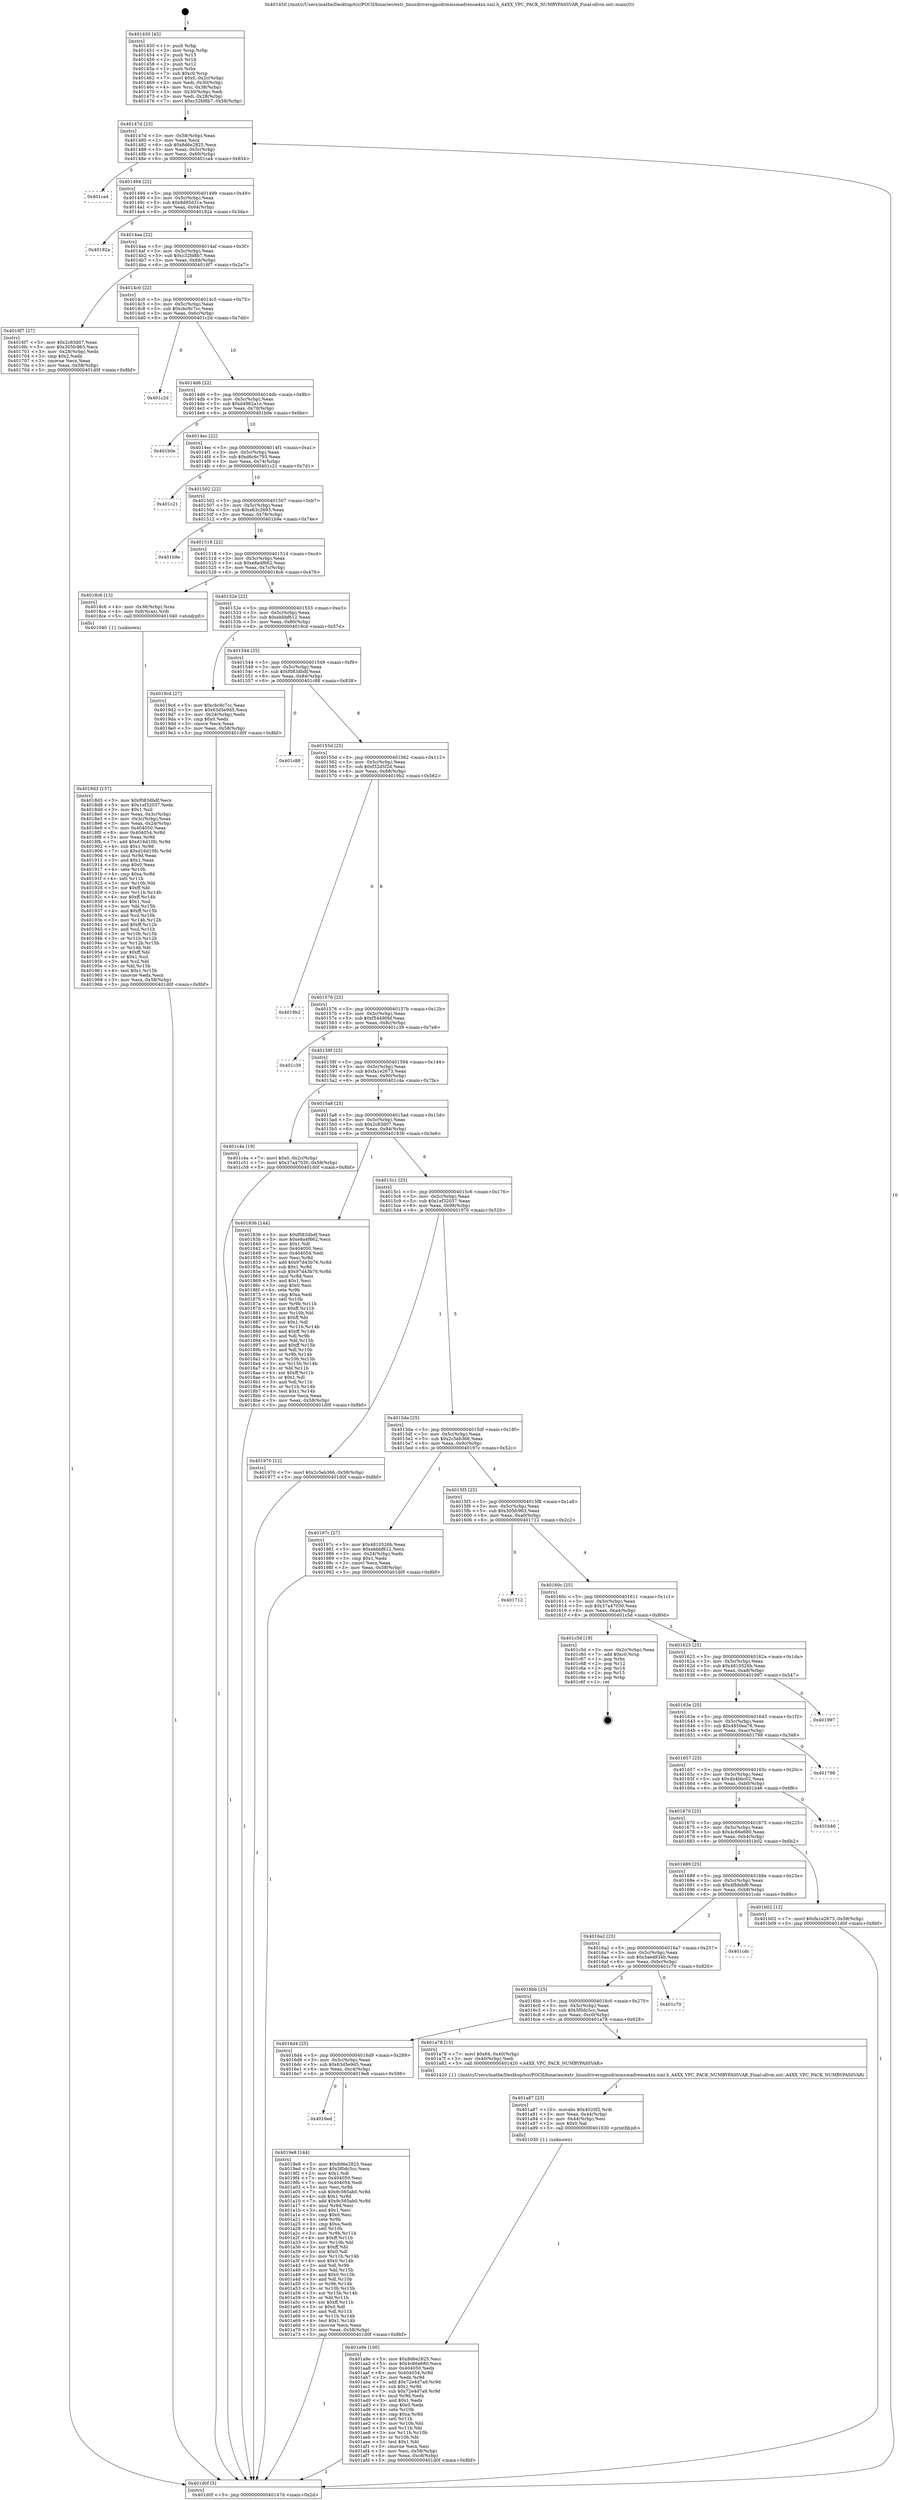 digraph "0x401450" {
  label = "0x401450 (/mnt/c/Users/mathe/Desktop/tcc/POCII/binaries/extr_linuxdriversgpudrmmsmadrenoa4xx.xml.h_A4XX_VPC_PACK_NUMBYPASSVAR_Final-ollvm.out::main(0))"
  labelloc = "t"
  node[shape=record]

  Entry [label="",width=0.3,height=0.3,shape=circle,fillcolor=black,style=filled]
  "0x40147d" [label="{
     0x40147d [23]\l
     | [instrs]\l
     &nbsp;&nbsp;0x40147d \<+3\>: mov -0x58(%rbp),%eax\l
     &nbsp;&nbsp;0x401480 \<+2\>: mov %eax,%ecx\l
     &nbsp;&nbsp;0x401482 \<+6\>: sub $0x8d6e2825,%ecx\l
     &nbsp;&nbsp;0x401488 \<+3\>: mov %eax,-0x5c(%rbp)\l
     &nbsp;&nbsp;0x40148b \<+3\>: mov %ecx,-0x60(%rbp)\l
     &nbsp;&nbsp;0x40148e \<+6\>: je 0000000000401ca4 \<main+0x854\>\l
  }"]
  "0x401ca4" [label="{
     0x401ca4\l
  }", style=dashed]
  "0x401494" [label="{
     0x401494 [22]\l
     | [instrs]\l
     &nbsp;&nbsp;0x401494 \<+5\>: jmp 0000000000401499 \<main+0x49\>\l
     &nbsp;&nbsp;0x401499 \<+3\>: mov -0x5c(%rbp),%eax\l
     &nbsp;&nbsp;0x40149c \<+5\>: sub $0x8d95d31a,%eax\l
     &nbsp;&nbsp;0x4014a1 \<+3\>: mov %eax,-0x64(%rbp)\l
     &nbsp;&nbsp;0x4014a4 \<+6\>: je 000000000040182a \<main+0x3da\>\l
  }"]
  Exit [label="",width=0.3,height=0.3,shape=circle,fillcolor=black,style=filled,peripheries=2]
  "0x40182a" [label="{
     0x40182a\l
  }", style=dashed]
  "0x4014aa" [label="{
     0x4014aa [22]\l
     | [instrs]\l
     &nbsp;&nbsp;0x4014aa \<+5\>: jmp 00000000004014af \<main+0x5f\>\l
     &nbsp;&nbsp;0x4014af \<+3\>: mov -0x5c(%rbp),%eax\l
     &nbsp;&nbsp;0x4014b2 \<+5\>: sub $0xc32fd8b7,%eax\l
     &nbsp;&nbsp;0x4014b7 \<+3\>: mov %eax,-0x68(%rbp)\l
     &nbsp;&nbsp;0x4014ba \<+6\>: je 00000000004016f7 \<main+0x2a7\>\l
  }"]
  "0x401a9e" [label="{
     0x401a9e [100]\l
     | [instrs]\l
     &nbsp;&nbsp;0x401a9e \<+5\>: mov $0x8d6e2825,%esi\l
     &nbsp;&nbsp;0x401aa3 \<+5\>: mov $0x4c66e680,%ecx\l
     &nbsp;&nbsp;0x401aa8 \<+7\>: mov 0x404050,%edx\l
     &nbsp;&nbsp;0x401aaf \<+8\>: mov 0x404054,%r8d\l
     &nbsp;&nbsp;0x401ab7 \<+3\>: mov %edx,%r9d\l
     &nbsp;&nbsp;0x401aba \<+7\>: add $0x72e4d7a9,%r9d\l
     &nbsp;&nbsp;0x401ac1 \<+4\>: sub $0x1,%r9d\l
     &nbsp;&nbsp;0x401ac5 \<+7\>: sub $0x72e4d7a9,%r9d\l
     &nbsp;&nbsp;0x401acc \<+4\>: imul %r9d,%edx\l
     &nbsp;&nbsp;0x401ad0 \<+3\>: and $0x1,%edx\l
     &nbsp;&nbsp;0x401ad3 \<+3\>: cmp $0x0,%edx\l
     &nbsp;&nbsp;0x401ad6 \<+4\>: sete %r10b\l
     &nbsp;&nbsp;0x401ada \<+4\>: cmp $0xa,%r8d\l
     &nbsp;&nbsp;0x401ade \<+4\>: setl %r11b\l
     &nbsp;&nbsp;0x401ae2 \<+3\>: mov %r10b,%bl\l
     &nbsp;&nbsp;0x401ae5 \<+3\>: and %r11b,%bl\l
     &nbsp;&nbsp;0x401ae8 \<+3\>: xor %r11b,%r10b\l
     &nbsp;&nbsp;0x401aeb \<+3\>: or %r10b,%bl\l
     &nbsp;&nbsp;0x401aee \<+3\>: test $0x1,%bl\l
     &nbsp;&nbsp;0x401af1 \<+3\>: cmovne %ecx,%esi\l
     &nbsp;&nbsp;0x401af4 \<+3\>: mov %esi,-0x58(%rbp)\l
     &nbsp;&nbsp;0x401af7 \<+6\>: mov %eax,-0xc8(%rbp)\l
     &nbsp;&nbsp;0x401afd \<+5\>: jmp 0000000000401d0f \<main+0x8bf\>\l
  }"]
  "0x4016f7" [label="{
     0x4016f7 [27]\l
     | [instrs]\l
     &nbsp;&nbsp;0x4016f7 \<+5\>: mov $0x2c83d07,%eax\l
     &nbsp;&nbsp;0x4016fc \<+5\>: mov $0x305fc963,%ecx\l
     &nbsp;&nbsp;0x401701 \<+3\>: mov -0x28(%rbp),%edx\l
     &nbsp;&nbsp;0x401704 \<+3\>: cmp $0x2,%edx\l
     &nbsp;&nbsp;0x401707 \<+3\>: cmovne %ecx,%eax\l
     &nbsp;&nbsp;0x40170a \<+3\>: mov %eax,-0x58(%rbp)\l
     &nbsp;&nbsp;0x40170d \<+5\>: jmp 0000000000401d0f \<main+0x8bf\>\l
  }"]
  "0x4014c0" [label="{
     0x4014c0 [22]\l
     | [instrs]\l
     &nbsp;&nbsp;0x4014c0 \<+5\>: jmp 00000000004014c5 \<main+0x75\>\l
     &nbsp;&nbsp;0x4014c5 \<+3\>: mov -0x5c(%rbp),%eax\l
     &nbsp;&nbsp;0x4014c8 \<+5\>: sub $0xcbc9c7cc,%eax\l
     &nbsp;&nbsp;0x4014cd \<+3\>: mov %eax,-0x6c(%rbp)\l
     &nbsp;&nbsp;0x4014d0 \<+6\>: je 0000000000401c2d \<main+0x7dd\>\l
  }"]
  "0x401d0f" [label="{
     0x401d0f [5]\l
     | [instrs]\l
     &nbsp;&nbsp;0x401d0f \<+5\>: jmp 000000000040147d \<main+0x2d\>\l
  }"]
  "0x401450" [label="{
     0x401450 [45]\l
     | [instrs]\l
     &nbsp;&nbsp;0x401450 \<+1\>: push %rbp\l
     &nbsp;&nbsp;0x401451 \<+3\>: mov %rsp,%rbp\l
     &nbsp;&nbsp;0x401454 \<+2\>: push %r15\l
     &nbsp;&nbsp;0x401456 \<+2\>: push %r14\l
     &nbsp;&nbsp;0x401458 \<+2\>: push %r12\l
     &nbsp;&nbsp;0x40145a \<+1\>: push %rbx\l
     &nbsp;&nbsp;0x40145b \<+7\>: sub $0xc0,%rsp\l
     &nbsp;&nbsp;0x401462 \<+7\>: movl $0x0,-0x2c(%rbp)\l
     &nbsp;&nbsp;0x401469 \<+3\>: mov %edi,-0x30(%rbp)\l
     &nbsp;&nbsp;0x40146c \<+4\>: mov %rsi,-0x38(%rbp)\l
     &nbsp;&nbsp;0x401470 \<+3\>: mov -0x30(%rbp),%edi\l
     &nbsp;&nbsp;0x401473 \<+3\>: mov %edi,-0x28(%rbp)\l
     &nbsp;&nbsp;0x401476 \<+7\>: movl $0xc32fd8b7,-0x58(%rbp)\l
  }"]
  "0x401a87" [label="{
     0x401a87 [23]\l
     | [instrs]\l
     &nbsp;&nbsp;0x401a87 \<+10\>: movabs $0x4020f2,%rdi\l
     &nbsp;&nbsp;0x401a91 \<+3\>: mov %eax,-0x44(%rbp)\l
     &nbsp;&nbsp;0x401a94 \<+3\>: mov -0x44(%rbp),%esi\l
     &nbsp;&nbsp;0x401a97 \<+2\>: mov $0x0,%al\l
     &nbsp;&nbsp;0x401a99 \<+5\>: call 0000000000401030 \<printf@plt\>\l
     | [calls]\l
     &nbsp;&nbsp;0x401030 \{1\} (unknown)\l
  }"]
  "0x401c2d" [label="{
     0x401c2d\l
  }", style=dashed]
  "0x4014d6" [label="{
     0x4014d6 [22]\l
     | [instrs]\l
     &nbsp;&nbsp;0x4014d6 \<+5\>: jmp 00000000004014db \<main+0x8b\>\l
     &nbsp;&nbsp;0x4014db \<+3\>: mov -0x5c(%rbp),%eax\l
     &nbsp;&nbsp;0x4014de \<+5\>: sub $0xd4962a1e,%eax\l
     &nbsp;&nbsp;0x4014e3 \<+3\>: mov %eax,-0x70(%rbp)\l
     &nbsp;&nbsp;0x4014e6 \<+6\>: je 0000000000401b0e \<main+0x6be\>\l
  }"]
  "0x4016ed" [label="{
     0x4016ed\l
  }", style=dashed]
  "0x401b0e" [label="{
     0x401b0e\l
  }", style=dashed]
  "0x4014ec" [label="{
     0x4014ec [22]\l
     | [instrs]\l
     &nbsp;&nbsp;0x4014ec \<+5\>: jmp 00000000004014f1 \<main+0xa1\>\l
     &nbsp;&nbsp;0x4014f1 \<+3\>: mov -0x5c(%rbp),%eax\l
     &nbsp;&nbsp;0x4014f4 \<+5\>: sub $0xd6c6c793,%eax\l
     &nbsp;&nbsp;0x4014f9 \<+3\>: mov %eax,-0x74(%rbp)\l
     &nbsp;&nbsp;0x4014fc \<+6\>: je 0000000000401c21 \<main+0x7d1\>\l
  }"]
  "0x4019e8" [label="{
     0x4019e8 [144]\l
     | [instrs]\l
     &nbsp;&nbsp;0x4019e8 \<+5\>: mov $0x8d6e2825,%eax\l
     &nbsp;&nbsp;0x4019ed \<+5\>: mov $0x5f0dc5cc,%ecx\l
     &nbsp;&nbsp;0x4019f2 \<+2\>: mov $0x1,%dl\l
     &nbsp;&nbsp;0x4019f4 \<+7\>: mov 0x404050,%esi\l
     &nbsp;&nbsp;0x4019fb \<+7\>: mov 0x404054,%edi\l
     &nbsp;&nbsp;0x401a02 \<+3\>: mov %esi,%r8d\l
     &nbsp;&nbsp;0x401a05 \<+7\>: sub $0x9c565ab0,%r8d\l
     &nbsp;&nbsp;0x401a0c \<+4\>: sub $0x1,%r8d\l
     &nbsp;&nbsp;0x401a10 \<+7\>: add $0x9c565ab0,%r8d\l
     &nbsp;&nbsp;0x401a17 \<+4\>: imul %r8d,%esi\l
     &nbsp;&nbsp;0x401a1b \<+3\>: and $0x1,%esi\l
     &nbsp;&nbsp;0x401a1e \<+3\>: cmp $0x0,%esi\l
     &nbsp;&nbsp;0x401a21 \<+4\>: sete %r9b\l
     &nbsp;&nbsp;0x401a25 \<+3\>: cmp $0xa,%edi\l
     &nbsp;&nbsp;0x401a28 \<+4\>: setl %r10b\l
     &nbsp;&nbsp;0x401a2c \<+3\>: mov %r9b,%r11b\l
     &nbsp;&nbsp;0x401a2f \<+4\>: xor $0xff,%r11b\l
     &nbsp;&nbsp;0x401a33 \<+3\>: mov %r10b,%bl\l
     &nbsp;&nbsp;0x401a36 \<+3\>: xor $0xff,%bl\l
     &nbsp;&nbsp;0x401a39 \<+3\>: xor $0x0,%dl\l
     &nbsp;&nbsp;0x401a3c \<+3\>: mov %r11b,%r14b\l
     &nbsp;&nbsp;0x401a3f \<+4\>: and $0x0,%r14b\l
     &nbsp;&nbsp;0x401a43 \<+3\>: and %dl,%r9b\l
     &nbsp;&nbsp;0x401a46 \<+3\>: mov %bl,%r15b\l
     &nbsp;&nbsp;0x401a49 \<+4\>: and $0x0,%r15b\l
     &nbsp;&nbsp;0x401a4d \<+3\>: and %dl,%r10b\l
     &nbsp;&nbsp;0x401a50 \<+3\>: or %r9b,%r14b\l
     &nbsp;&nbsp;0x401a53 \<+3\>: or %r10b,%r15b\l
     &nbsp;&nbsp;0x401a56 \<+3\>: xor %r15b,%r14b\l
     &nbsp;&nbsp;0x401a59 \<+3\>: or %bl,%r11b\l
     &nbsp;&nbsp;0x401a5c \<+4\>: xor $0xff,%r11b\l
     &nbsp;&nbsp;0x401a60 \<+3\>: or $0x0,%dl\l
     &nbsp;&nbsp;0x401a63 \<+3\>: and %dl,%r11b\l
     &nbsp;&nbsp;0x401a66 \<+3\>: or %r11b,%r14b\l
     &nbsp;&nbsp;0x401a69 \<+4\>: test $0x1,%r14b\l
     &nbsp;&nbsp;0x401a6d \<+3\>: cmovne %ecx,%eax\l
     &nbsp;&nbsp;0x401a70 \<+3\>: mov %eax,-0x58(%rbp)\l
     &nbsp;&nbsp;0x401a73 \<+5\>: jmp 0000000000401d0f \<main+0x8bf\>\l
  }"]
  "0x401c21" [label="{
     0x401c21\l
  }", style=dashed]
  "0x401502" [label="{
     0x401502 [22]\l
     | [instrs]\l
     &nbsp;&nbsp;0x401502 \<+5\>: jmp 0000000000401507 \<main+0xb7\>\l
     &nbsp;&nbsp;0x401507 \<+3\>: mov -0x5c(%rbp),%eax\l
     &nbsp;&nbsp;0x40150a \<+5\>: sub $0xe63c2693,%eax\l
     &nbsp;&nbsp;0x40150f \<+3\>: mov %eax,-0x78(%rbp)\l
     &nbsp;&nbsp;0x401512 \<+6\>: je 0000000000401b9e \<main+0x74e\>\l
  }"]
  "0x4016d4" [label="{
     0x4016d4 [25]\l
     | [instrs]\l
     &nbsp;&nbsp;0x4016d4 \<+5\>: jmp 00000000004016d9 \<main+0x289\>\l
     &nbsp;&nbsp;0x4016d9 \<+3\>: mov -0x5c(%rbp),%eax\l
     &nbsp;&nbsp;0x4016dc \<+5\>: sub $0x63d5e9d5,%eax\l
     &nbsp;&nbsp;0x4016e1 \<+6\>: mov %eax,-0xc4(%rbp)\l
     &nbsp;&nbsp;0x4016e7 \<+6\>: je 00000000004019e8 \<main+0x598\>\l
  }"]
  "0x401b9e" [label="{
     0x401b9e\l
  }", style=dashed]
  "0x401518" [label="{
     0x401518 [22]\l
     | [instrs]\l
     &nbsp;&nbsp;0x401518 \<+5\>: jmp 000000000040151d \<main+0xcd\>\l
     &nbsp;&nbsp;0x40151d \<+3\>: mov -0x5c(%rbp),%eax\l
     &nbsp;&nbsp;0x401520 \<+5\>: sub $0xe8a4f662,%eax\l
     &nbsp;&nbsp;0x401525 \<+3\>: mov %eax,-0x7c(%rbp)\l
     &nbsp;&nbsp;0x401528 \<+6\>: je 00000000004018c6 \<main+0x476\>\l
  }"]
  "0x401a78" [label="{
     0x401a78 [15]\l
     | [instrs]\l
     &nbsp;&nbsp;0x401a78 \<+7\>: movl $0x64,-0x40(%rbp)\l
     &nbsp;&nbsp;0x401a7f \<+3\>: mov -0x40(%rbp),%edi\l
     &nbsp;&nbsp;0x401a82 \<+5\>: call 0000000000401420 \<A4XX_VPC_PACK_NUMBYPASSVAR\>\l
     | [calls]\l
     &nbsp;&nbsp;0x401420 \{1\} (/mnt/c/Users/mathe/Desktop/tcc/POCII/binaries/extr_linuxdriversgpudrmmsmadrenoa4xx.xml.h_A4XX_VPC_PACK_NUMBYPASSVAR_Final-ollvm.out::A4XX_VPC_PACK_NUMBYPASSVAR)\l
  }"]
  "0x4018c6" [label="{
     0x4018c6 [13]\l
     | [instrs]\l
     &nbsp;&nbsp;0x4018c6 \<+4\>: mov -0x38(%rbp),%rax\l
     &nbsp;&nbsp;0x4018ca \<+4\>: mov 0x8(%rax),%rdi\l
     &nbsp;&nbsp;0x4018ce \<+5\>: call 0000000000401040 \<atoi@plt\>\l
     | [calls]\l
     &nbsp;&nbsp;0x401040 \{1\} (unknown)\l
  }"]
  "0x40152e" [label="{
     0x40152e [22]\l
     | [instrs]\l
     &nbsp;&nbsp;0x40152e \<+5\>: jmp 0000000000401533 \<main+0xe3\>\l
     &nbsp;&nbsp;0x401533 \<+3\>: mov -0x5c(%rbp),%eax\l
     &nbsp;&nbsp;0x401536 \<+5\>: sub $0xebbbf612,%eax\l
     &nbsp;&nbsp;0x40153b \<+3\>: mov %eax,-0x80(%rbp)\l
     &nbsp;&nbsp;0x40153e \<+6\>: je 00000000004019cd \<main+0x57d\>\l
  }"]
  "0x4016bb" [label="{
     0x4016bb [25]\l
     | [instrs]\l
     &nbsp;&nbsp;0x4016bb \<+5\>: jmp 00000000004016c0 \<main+0x270\>\l
     &nbsp;&nbsp;0x4016c0 \<+3\>: mov -0x5c(%rbp),%eax\l
     &nbsp;&nbsp;0x4016c3 \<+5\>: sub $0x5f0dc5cc,%eax\l
     &nbsp;&nbsp;0x4016c8 \<+6\>: mov %eax,-0xc0(%rbp)\l
     &nbsp;&nbsp;0x4016ce \<+6\>: je 0000000000401a78 \<main+0x628\>\l
  }"]
  "0x4019cd" [label="{
     0x4019cd [27]\l
     | [instrs]\l
     &nbsp;&nbsp;0x4019cd \<+5\>: mov $0xcbc9c7cc,%eax\l
     &nbsp;&nbsp;0x4019d2 \<+5\>: mov $0x63d5e9d5,%ecx\l
     &nbsp;&nbsp;0x4019d7 \<+3\>: mov -0x24(%rbp),%edx\l
     &nbsp;&nbsp;0x4019da \<+3\>: cmp $0x0,%edx\l
     &nbsp;&nbsp;0x4019dd \<+3\>: cmove %ecx,%eax\l
     &nbsp;&nbsp;0x4019e0 \<+3\>: mov %eax,-0x58(%rbp)\l
     &nbsp;&nbsp;0x4019e3 \<+5\>: jmp 0000000000401d0f \<main+0x8bf\>\l
  }"]
  "0x401544" [label="{
     0x401544 [25]\l
     | [instrs]\l
     &nbsp;&nbsp;0x401544 \<+5\>: jmp 0000000000401549 \<main+0xf9\>\l
     &nbsp;&nbsp;0x401549 \<+3\>: mov -0x5c(%rbp),%eax\l
     &nbsp;&nbsp;0x40154c \<+5\>: sub $0xf083dbdf,%eax\l
     &nbsp;&nbsp;0x401551 \<+6\>: mov %eax,-0x84(%rbp)\l
     &nbsp;&nbsp;0x401557 \<+6\>: je 0000000000401c88 \<main+0x838\>\l
  }"]
  "0x401c70" [label="{
     0x401c70\l
  }", style=dashed]
  "0x401c88" [label="{
     0x401c88\l
  }", style=dashed]
  "0x40155d" [label="{
     0x40155d [25]\l
     | [instrs]\l
     &nbsp;&nbsp;0x40155d \<+5\>: jmp 0000000000401562 \<main+0x112\>\l
     &nbsp;&nbsp;0x401562 \<+3\>: mov -0x5c(%rbp),%eax\l
     &nbsp;&nbsp;0x401565 \<+5\>: sub $0xf32d5f2d,%eax\l
     &nbsp;&nbsp;0x40156a \<+6\>: mov %eax,-0x88(%rbp)\l
     &nbsp;&nbsp;0x401570 \<+6\>: je 00000000004019b2 \<main+0x562\>\l
  }"]
  "0x4016a2" [label="{
     0x4016a2 [25]\l
     | [instrs]\l
     &nbsp;&nbsp;0x4016a2 \<+5\>: jmp 00000000004016a7 \<main+0x257\>\l
     &nbsp;&nbsp;0x4016a7 \<+3\>: mov -0x5c(%rbp),%eax\l
     &nbsp;&nbsp;0x4016aa \<+5\>: sub $0x5aed834b,%eax\l
     &nbsp;&nbsp;0x4016af \<+6\>: mov %eax,-0xbc(%rbp)\l
     &nbsp;&nbsp;0x4016b5 \<+6\>: je 0000000000401c70 \<main+0x820\>\l
  }"]
  "0x4019b2" [label="{
     0x4019b2\l
  }", style=dashed]
  "0x401576" [label="{
     0x401576 [25]\l
     | [instrs]\l
     &nbsp;&nbsp;0x401576 \<+5\>: jmp 000000000040157b \<main+0x12b\>\l
     &nbsp;&nbsp;0x40157b \<+3\>: mov -0x5c(%rbp),%eax\l
     &nbsp;&nbsp;0x40157e \<+5\>: sub $0xf54490bf,%eax\l
     &nbsp;&nbsp;0x401583 \<+6\>: mov %eax,-0x8c(%rbp)\l
     &nbsp;&nbsp;0x401589 \<+6\>: je 0000000000401c39 \<main+0x7e9\>\l
  }"]
  "0x401cdc" [label="{
     0x401cdc\l
  }", style=dashed]
  "0x401c39" [label="{
     0x401c39\l
  }", style=dashed]
  "0x40158f" [label="{
     0x40158f [25]\l
     | [instrs]\l
     &nbsp;&nbsp;0x40158f \<+5\>: jmp 0000000000401594 \<main+0x144\>\l
     &nbsp;&nbsp;0x401594 \<+3\>: mov -0x5c(%rbp),%eax\l
     &nbsp;&nbsp;0x401597 \<+5\>: sub $0xfa1e2673,%eax\l
     &nbsp;&nbsp;0x40159c \<+6\>: mov %eax,-0x90(%rbp)\l
     &nbsp;&nbsp;0x4015a2 \<+6\>: je 0000000000401c4a \<main+0x7fa\>\l
  }"]
  "0x401689" [label="{
     0x401689 [25]\l
     | [instrs]\l
     &nbsp;&nbsp;0x401689 \<+5\>: jmp 000000000040168e \<main+0x23e\>\l
     &nbsp;&nbsp;0x40168e \<+3\>: mov -0x5c(%rbp),%eax\l
     &nbsp;&nbsp;0x401691 \<+5\>: sub $0x4fbfebf6,%eax\l
     &nbsp;&nbsp;0x401696 \<+6\>: mov %eax,-0xb8(%rbp)\l
     &nbsp;&nbsp;0x40169c \<+6\>: je 0000000000401cdc \<main+0x88c\>\l
  }"]
  "0x401c4a" [label="{
     0x401c4a [19]\l
     | [instrs]\l
     &nbsp;&nbsp;0x401c4a \<+7\>: movl $0x0,-0x2c(%rbp)\l
     &nbsp;&nbsp;0x401c51 \<+7\>: movl $0x37a47030,-0x58(%rbp)\l
     &nbsp;&nbsp;0x401c58 \<+5\>: jmp 0000000000401d0f \<main+0x8bf\>\l
  }"]
  "0x4015a8" [label="{
     0x4015a8 [25]\l
     | [instrs]\l
     &nbsp;&nbsp;0x4015a8 \<+5\>: jmp 00000000004015ad \<main+0x15d\>\l
     &nbsp;&nbsp;0x4015ad \<+3\>: mov -0x5c(%rbp),%eax\l
     &nbsp;&nbsp;0x4015b0 \<+5\>: sub $0x2c83d07,%eax\l
     &nbsp;&nbsp;0x4015b5 \<+6\>: mov %eax,-0x94(%rbp)\l
     &nbsp;&nbsp;0x4015bb \<+6\>: je 0000000000401836 \<main+0x3e6\>\l
  }"]
  "0x401b02" [label="{
     0x401b02 [12]\l
     | [instrs]\l
     &nbsp;&nbsp;0x401b02 \<+7\>: movl $0xfa1e2673,-0x58(%rbp)\l
     &nbsp;&nbsp;0x401b09 \<+5\>: jmp 0000000000401d0f \<main+0x8bf\>\l
  }"]
  "0x401836" [label="{
     0x401836 [144]\l
     | [instrs]\l
     &nbsp;&nbsp;0x401836 \<+5\>: mov $0xf083dbdf,%eax\l
     &nbsp;&nbsp;0x40183b \<+5\>: mov $0xe8a4f662,%ecx\l
     &nbsp;&nbsp;0x401840 \<+2\>: mov $0x1,%dl\l
     &nbsp;&nbsp;0x401842 \<+7\>: mov 0x404050,%esi\l
     &nbsp;&nbsp;0x401849 \<+7\>: mov 0x404054,%edi\l
     &nbsp;&nbsp;0x401850 \<+3\>: mov %esi,%r8d\l
     &nbsp;&nbsp;0x401853 \<+7\>: add $0x97d43b76,%r8d\l
     &nbsp;&nbsp;0x40185a \<+4\>: sub $0x1,%r8d\l
     &nbsp;&nbsp;0x40185e \<+7\>: sub $0x97d43b76,%r8d\l
     &nbsp;&nbsp;0x401865 \<+4\>: imul %r8d,%esi\l
     &nbsp;&nbsp;0x401869 \<+3\>: and $0x1,%esi\l
     &nbsp;&nbsp;0x40186c \<+3\>: cmp $0x0,%esi\l
     &nbsp;&nbsp;0x40186f \<+4\>: sete %r9b\l
     &nbsp;&nbsp;0x401873 \<+3\>: cmp $0xa,%edi\l
     &nbsp;&nbsp;0x401876 \<+4\>: setl %r10b\l
     &nbsp;&nbsp;0x40187a \<+3\>: mov %r9b,%r11b\l
     &nbsp;&nbsp;0x40187d \<+4\>: xor $0xff,%r11b\l
     &nbsp;&nbsp;0x401881 \<+3\>: mov %r10b,%bl\l
     &nbsp;&nbsp;0x401884 \<+3\>: xor $0xff,%bl\l
     &nbsp;&nbsp;0x401887 \<+3\>: xor $0x1,%dl\l
     &nbsp;&nbsp;0x40188a \<+3\>: mov %r11b,%r14b\l
     &nbsp;&nbsp;0x40188d \<+4\>: and $0xff,%r14b\l
     &nbsp;&nbsp;0x401891 \<+3\>: and %dl,%r9b\l
     &nbsp;&nbsp;0x401894 \<+3\>: mov %bl,%r15b\l
     &nbsp;&nbsp;0x401897 \<+4\>: and $0xff,%r15b\l
     &nbsp;&nbsp;0x40189b \<+3\>: and %dl,%r10b\l
     &nbsp;&nbsp;0x40189e \<+3\>: or %r9b,%r14b\l
     &nbsp;&nbsp;0x4018a1 \<+3\>: or %r10b,%r15b\l
     &nbsp;&nbsp;0x4018a4 \<+3\>: xor %r15b,%r14b\l
     &nbsp;&nbsp;0x4018a7 \<+3\>: or %bl,%r11b\l
     &nbsp;&nbsp;0x4018aa \<+4\>: xor $0xff,%r11b\l
     &nbsp;&nbsp;0x4018ae \<+3\>: or $0x1,%dl\l
     &nbsp;&nbsp;0x4018b1 \<+3\>: and %dl,%r11b\l
     &nbsp;&nbsp;0x4018b4 \<+3\>: or %r11b,%r14b\l
     &nbsp;&nbsp;0x4018b7 \<+4\>: test $0x1,%r14b\l
     &nbsp;&nbsp;0x4018bb \<+3\>: cmovne %ecx,%eax\l
     &nbsp;&nbsp;0x4018be \<+3\>: mov %eax,-0x58(%rbp)\l
     &nbsp;&nbsp;0x4018c1 \<+5\>: jmp 0000000000401d0f \<main+0x8bf\>\l
  }"]
  "0x4015c1" [label="{
     0x4015c1 [25]\l
     | [instrs]\l
     &nbsp;&nbsp;0x4015c1 \<+5\>: jmp 00000000004015c6 \<main+0x176\>\l
     &nbsp;&nbsp;0x4015c6 \<+3\>: mov -0x5c(%rbp),%eax\l
     &nbsp;&nbsp;0x4015c9 \<+5\>: sub $0x1ef32037,%eax\l
     &nbsp;&nbsp;0x4015ce \<+6\>: mov %eax,-0x98(%rbp)\l
     &nbsp;&nbsp;0x4015d4 \<+6\>: je 0000000000401970 \<main+0x520\>\l
  }"]
  "0x4018d3" [label="{
     0x4018d3 [157]\l
     | [instrs]\l
     &nbsp;&nbsp;0x4018d3 \<+5\>: mov $0xf083dbdf,%ecx\l
     &nbsp;&nbsp;0x4018d8 \<+5\>: mov $0x1ef32037,%edx\l
     &nbsp;&nbsp;0x4018dd \<+3\>: mov $0x1,%sil\l
     &nbsp;&nbsp;0x4018e0 \<+3\>: mov %eax,-0x3c(%rbp)\l
     &nbsp;&nbsp;0x4018e3 \<+3\>: mov -0x3c(%rbp),%eax\l
     &nbsp;&nbsp;0x4018e6 \<+3\>: mov %eax,-0x24(%rbp)\l
     &nbsp;&nbsp;0x4018e9 \<+7\>: mov 0x404050,%eax\l
     &nbsp;&nbsp;0x4018f0 \<+8\>: mov 0x404054,%r8d\l
     &nbsp;&nbsp;0x4018f8 \<+3\>: mov %eax,%r9d\l
     &nbsp;&nbsp;0x4018fb \<+7\>: add $0xd16d10fc,%r9d\l
     &nbsp;&nbsp;0x401902 \<+4\>: sub $0x1,%r9d\l
     &nbsp;&nbsp;0x401906 \<+7\>: sub $0xd16d10fc,%r9d\l
     &nbsp;&nbsp;0x40190d \<+4\>: imul %r9d,%eax\l
     &nbsp;&nbsp;0x401911 \<+3\>: and $0x1,%eax\l
     &nbsp;&nbsp;0x401914 \<+3\>: cmp $0x0,%eax\l
     &nbsp;&nbsp;0x401917 \<+4\>: sete %r10b\l
     &nbsp;&nbsp;0x40191b \<+4\>: cmp $0xa,%r8d\l
     &nbsp;&nbsp;0x40191f \<+4\>: setl %r11b\l
     &nbsp;&nbsp;0x401923 \<+3\>: mov %r10b,%bl\l
     &nbsp;&nbsp;0x401926 \<+3\>: xor $0xff,%bl\l
     &nbsp;&nbsp;0x401929 \<+3\>: mov %r11b,%r14b\l
     &nbsp;&nbsp;0x40192c \<+4\>: xor $0xff,%r14b\l
     &nbsp;&nbsp;0x401930 \<+4\>: xor $0x1,%sil\l
     &nbsp;&nbsp;0x401934 \<+3\>: mov %bl,%r15b\l
     &nbsp;&nbsp;0x401937 \<+4\>: and $0xff,%r15b\l
     &nbsp;&nbsp;0x40193b \<+3\>: and %sil,%r10b\l
     &nbsp;&nbsp;0x40193e \<+3\>: mov %r14b,%r12b\l
     &nbsp;&nbsp;0x401941 \<+4\>: and $0xff,%r12b\l
     &nbsp;&nbsp;0x401945 \<+3\>: and %sil,%r11b\l
     &nbsp;&nbsp;0x401948 \<+3\>: or %r10b,%r15b\l
     &nbsp;&nbsp;0x40194b \<+3\>: or %r11b,%r12b\l
     &nbsp;&nbsp;0x40194e \<+3\>: xor %r12b,%r15b\l
     &nbsp;&nbsp;0x401951 \<+3\>: or %r14b,%bl\l
     &nbsp;&nbsp;0x401954 \<+3\>: xor $0xff,%bl\l
     &nbsp;&nbsp;0x401957 \<+4\>: or $0x1,%sil\l
     &nbsp;&nbsp;0x40195b \<+3\>: and %sil,%bl\l
     &nbsp;&nbsp;0x40195e \<+3\>: or %bl,%r15b\l
     &nbsp;&nbsp;0x401961 \<+4\>: test $0x1,%r15b\l
     &nbsp;&nbsp;0x401965 \<+3\>: cmovne %edx,%ecx\l
     &nbsp;&nbsp;0x401968 \<+3\>: mov %ecx,-0x58(%rbp)\l
     &nbsp;&nbsp;0x40196b \<+5\>: jmp 0000000000401d0f \<main+0x8bf\>\l
  }"]
  "0x401670" [label="{
     0x401670 [25]\l
     | [instrs]\l
     &nbsp;&nbsp;0x401670 \<+5\>: jmp 0000000000401675 \<main+0x225\>\l
     &nbsp;&nbsp;0x401675 \<+3\>: mov -0x5c(%rbp),%eax\l
     &nbsp;&nbsp;0x401678 \<+5\>: sub $0x4c66e680,%eax\l
     &nbsp;&nbsp;0x40167d \<+6\>: mov %eax,-0xb4(%rbp)\l
     &nbsp;&nbsp;0x401683 \<+6\>: je 0000000000401b02 \<main+0x6b2\>\l
  }"]
  "0x401970" [label="{
     0x401970 [12]\l
     | [instrs]\l
     &nbsp;&nbsp;0x401970 \<+7\>: movl $0x2c5eb366,-0x58(%rbp)\l
     &nbsp;&nbsp;0x401977 \<+5\>: jmp 0000000000401d0f \<main+0x8bf\>\l
  }"]
  "0x4015da" [label="{
     0x4015da [25]\l
     | [instrs]\l
     &nbsp;&nbsp;0x4015da \<+5\>: jmp 00000000004015df \<main+0x18f\>\l
     &nbsp;&nbsp;0x4015df \<+3\>: mov -0x5c(%rbp),%eax\l
     &nbsp;&nbsp;0x4015e2 \<+5\>: sub $0x2c5eb366,%eax\l
     &nbsp;&nbsp;0x4015e7 \<+6\>: mov %eax,-0x9c(%rbp)\l
     &nbsp;&nbsp;0x4015ed \<+6\>: je 000000000040197c \<main+0x52c\>\l
  }"]
  "0x401b46" [label="{
     0x401b46\l
  }", style=dashed]
  "0x40197c" [label="{
     0x40197c [27]\l
     | [instrs]\l
     &nbsp;&nbsp;0x40197c \<+5\>: mov $0x4810526b,%eax\l
     &nbsp;&nbsp;0x401981 \<+5\>: mov $0xebbbf612,%ecx\l
     &nbsp;&nbsp;0x401986 \<+3\>: mov -0x24(%rbp),%edx\l
     &nbsp;&nbsp;0x401989 \<+3\>: cmp $0x1,%edx\l
     &nbsp;&nbsp;0x40198c \<+3\>: cmovl %ecx,%eax\l
     &nbsp;&nbsp;0x40198f \<+3\>: mov %eax,-0x58(%rbp)\l
     &nbsp;&nbsp;0x401992 \<+5\>: jmp 0000000000401d0f \<main+0x8bf\>\l
  }"]
  "0x4015f3" [label="{
     0x4015f3 [25]\l
     | [instrs]\l
     &nbsp;&nbsp;0x4015f3 \<+5\>: jmp 00000000004015f8 \<main+0x1a8\>\l
     &nbsp;&nbsp;0x4015f8 \<+3\>: mov -0x5c(%rbp),%eax\l
     &nbsp;&nbsp;0x4015fb \<+5\>: sub $0x305fc963,%eax\l
     &nbsp;&nbsp;0x401600 \<+6\>: mov %eax,-0xa0(%rbp)\l
     &nbsp;&nbsp;0x401606 \<+6\>: je 0000000000401712 \<main+0x2c2\>\l
  }"]
  "0x401657" [label="{
     0x401657 [25]\l
     | [instrs]\l
     &nbsp;&nbsp;0x401657 \<+5\>: jmp 000000000040165c \<main+0x20c\>\l
     &nbsp;&nbsp;0x40165c \<+3\>: mov -0x5c(%rbp),%eax\l
     &nbsp;&nbsp;0x40165f \<+5\>: sub $0x4b4bbc02,%eax\l
     &nbsp;&nbsp;0x401664 \<+6\>: mov %eax,-0xb0(%rbp)\l
     &nbsp;&nbsp;0x40166a \<+6\>: je 0000000000401b46 \<main+0x6f6\>\l
  }"]
  "0x401712" [label="{
     0x401712\l
  }", style=dashed]
  "0x40160c" [label="{
     0x40160c [25]\l
     | [instrs]\l
     &nbsp;&nbsp;0x40160c \<+5\>: jmp 0000000000401611 \<main+0x1c1\>\l
     &nbsp;&nbsp;0x401611 \<+3\>: mov -0x5c(%rbp),%eax\l
     &nbsp;&nbsp;0x401614 \<+5\>: sub $0x37a47030,%eax\l
     &nbsp;&nbsp;0x401619 \<+6\>: mov %eax,-0xa4(%rbp)\l
     &nbsp;&nbsp;0x40161f \<+6\>: je 0000000000401c5d \<main+0x80d\>\l
  }"]
  "0x401798" [label="{
     0x401798\l
  }", style=dashed]
  "0x401c5d" [label="{
     0x401c5d [19]\l
     | [instrs]\l
     &nbsp;&nbsp;0x401c5d \<+3\>: mov -0x2c(%rbp),%eax\l
     &nbsp;&nbsp;0x401c60 \<+7\>: add $0xc0,%rsp\l
     &nbsp;&nbsp;0x401c67 \<+1\>: pop %rbx\l
     &nbsp;&nbsp;0x401c68 \<+2\>: pop %r12\l
     &nbsp;&nbsp;0x401c6a \<+2\>: pop %r14\l
     &nbsp;&nbsp;0x401c6c \<+2\>: pop %r15\l
     &nbsp;&nbsp;0x401c6e \<+1\>: pop %rbp\l
     &nbsp;&nbsp;0x401c6f \<+1\>: ret\l
  }"]
  "0x401625" [label="{
     0x401625 [25]\l
     | [instrs]\l
     &nbsp;&nbsp;0x401625 \<+5\>: jmp 000000000040162a \<main+0x1da\>\l
     &nbsp;&nbsp;0x40162a \<+3\>: mov -0x5c(%rbp),%eax\l
     &nbsp;&nbsp;0x40162d \<+5\>: sub $0x4810526b,%eax\l
     &nbsp;&nbsp;0x401632 \<+6\>: mov %eax,-0xa8(%rbp)\l
     &nbsp;&nbsp;0x401638 \<+6\>: je 0000000000401997 \<main+0x547\>\l
  }"]
  "0x40163e" [label="{
     0x40163e [25]\l
     | [instrs]\l
     &nbsp;&nbsp;0x40163e \<+5\>: jmp 0000000000401643 \<main+0x1f3\>\l
     &nbsp;&nbsp;0x401643 \<+3\>: mov -0x5c(%rbp),%eax\l
     &nbsp;&nbsp;0x401646 \<+5\>: sub $0x4850ea78,%eax\l
     &nbsp;&nbsp;0x40164b \<+6\>: mov %eax,-0xac(%rbp)\l
     &nbsp;&nbsp;0x401651 \<+6\>: je 0000000000401798 \<main+0x348\>\l
  }"]
  "0x401997" [label="{
     0x401997\l
  }", style=dashed]
  Entry -> "0x401450" [label=" 1"]
  "0x40147d" -> "0x401ca4" [label=" 0"]
  "0x40147d" -> "0x401494" [label=" 11"]
  "0x401c5d" -> Exit [label=" 1"]
  "0x401494" -> "0x40182a" [label=" 0"]
  "0x401494" -> "0x4014aa" [label=" 11"]
  "0x401c4a" -> "0x401d0f" [label=" 1"]
  "0x4014aa" -> "0x4016f7" [label=" 1"]
  "0x4014aa" -> "0x4014c0" [label=" 10"]
  "0x4016f7" -> "0x401d0f" [label=" 1"]
  "0x401450" -> "0x40147d" [label=" 1"]
  "0x401d0f" -> "0x40147d" [label=" 10"]
  "0x401b02" -> "0x401d0f" [label=" 1"]
  "0x4014c0" -> "0x401c2d" [label=" 0"]
  "0x4014c0" -> "0x4014d6" [label=" 10"]
  "0x401a9e" -> "0x401d0f" [label=" 1"]
  "0x4014d6" -> "0x401b0e" [label=" 0"]
  "0x4014d6" -> "0x4014ec" [label=" 10"]
  "0x401a87" -> "0x401a9e" [label=" 1"]
  "0x4014ec" -> "0x401c21" [label=" 0"]
  "0x4014ec" -> "0x401502" [label=" 10"]
  "0x401a78" -> "0x401a87" [label=" 1"]
  "0x401502" -> "0x401b9e" [label=" 0"]
  "0x401502" -> "0x401518" [label=" 10"]
  "0x4016d4" -> "0x4016ed" [label=" 0"]
  "0x401518" -> "0x4018c6" [label=" 1"]
  "0x401518" -> "0x40152e" [label=" 9"]
  "0x4016d4" -> "0x4019e8" [label=" 1"]
  "0x40152e" -> "0x4019cd" [label=" 1"]
  "0x40152e" -> "0x401544" [label=" 8"]
  "0x4016bb" -> "0x4016d4" [label=" 1"]
  "0x401544" -> "0x401c88" [label=" 0"]
  "0x401544" -> "0x40155d" [label=" 8"]
  "0x4016bb" -> "0x401a78" [label=" 1"]
  "0x40155d" -> "0x4019b2" [label=" 0"]
  "0x40155d" -> "0x401576" [label=" 8"]
  "0x4016a2" -> "0x4016bb" [label=" 2"]
  "0x401576" -> "0x401c39" [label=" 0"]
  "0x401576" -> "0x40158f" [label=" 8"]
  "0x4016a2" -> "0x401c70" [label=" 0"]
  "0x40158f" -> "0x401c4a" [label=" 1"]
  "0x40158f" -> "0x4015a8" [label=" 7"]
  "0x401689" -> "0x4016a2" [label=" 2"]
  "0x4015a8" -> "0x401836" [label=" 1"]
  "0x4015a8" -> "0x4015c1" [label=" 6"]
  "0x401836" -> "0x401d0f" [label=" 1"]
  "0x4018c6" -> "0x4018d3" [label=" 1"]
  "0x4018d3" -> "0x401d0f" [label=" 1"]
  "0x401689" -> "0x401cdc" [label=" 0"]
  "0x4015c1" -> "0x401970" [label=" 1"]
  "0x4015c1" -> "0x4015da" [label=" 5"]
  "0x401970" -> "0x401d0f" [label=" 1"]
  "0x401670" -> "0x401689" [label=" 2"]
  "0x4015da" -> "0x40197c" [label=" 1"]
  "0x4015da" -> "0x4015f3" [label=" 4"]
  "0x40197c" -> "0x401d0f" [label=" 1"]
  "0x4019cd" -> "0x401d0f" [label=" 1"]
  "0x401670" -> "0x401b02" [label=" 1"]
  "0x4015f3" -> "0x401712" [label=" 0"]
  "0x4015f3" -> "0x40160c" [label=" 4"]
  "0x401657" -> "0x401670" [label=" 3"]
  "0x40160c" -> "0x401c5d" [label=" 1"]
  "0x40160c" -> "0x401625" [label=" 3"]
  "0x401657" -> "0x401b46" [label=" 0"]
  "0x401625" -> "0x401997" [label=" 0"]
  "0x401625" -> "0x40163e" [label=" 3"]
  "0x4019e8" -> "0x401d0f" [label=" 1"]
  "0x40163e" -> "0x401798" [label=" 0"]
  "0x40163e" -> "0x401657" [label=" 3"]
}
